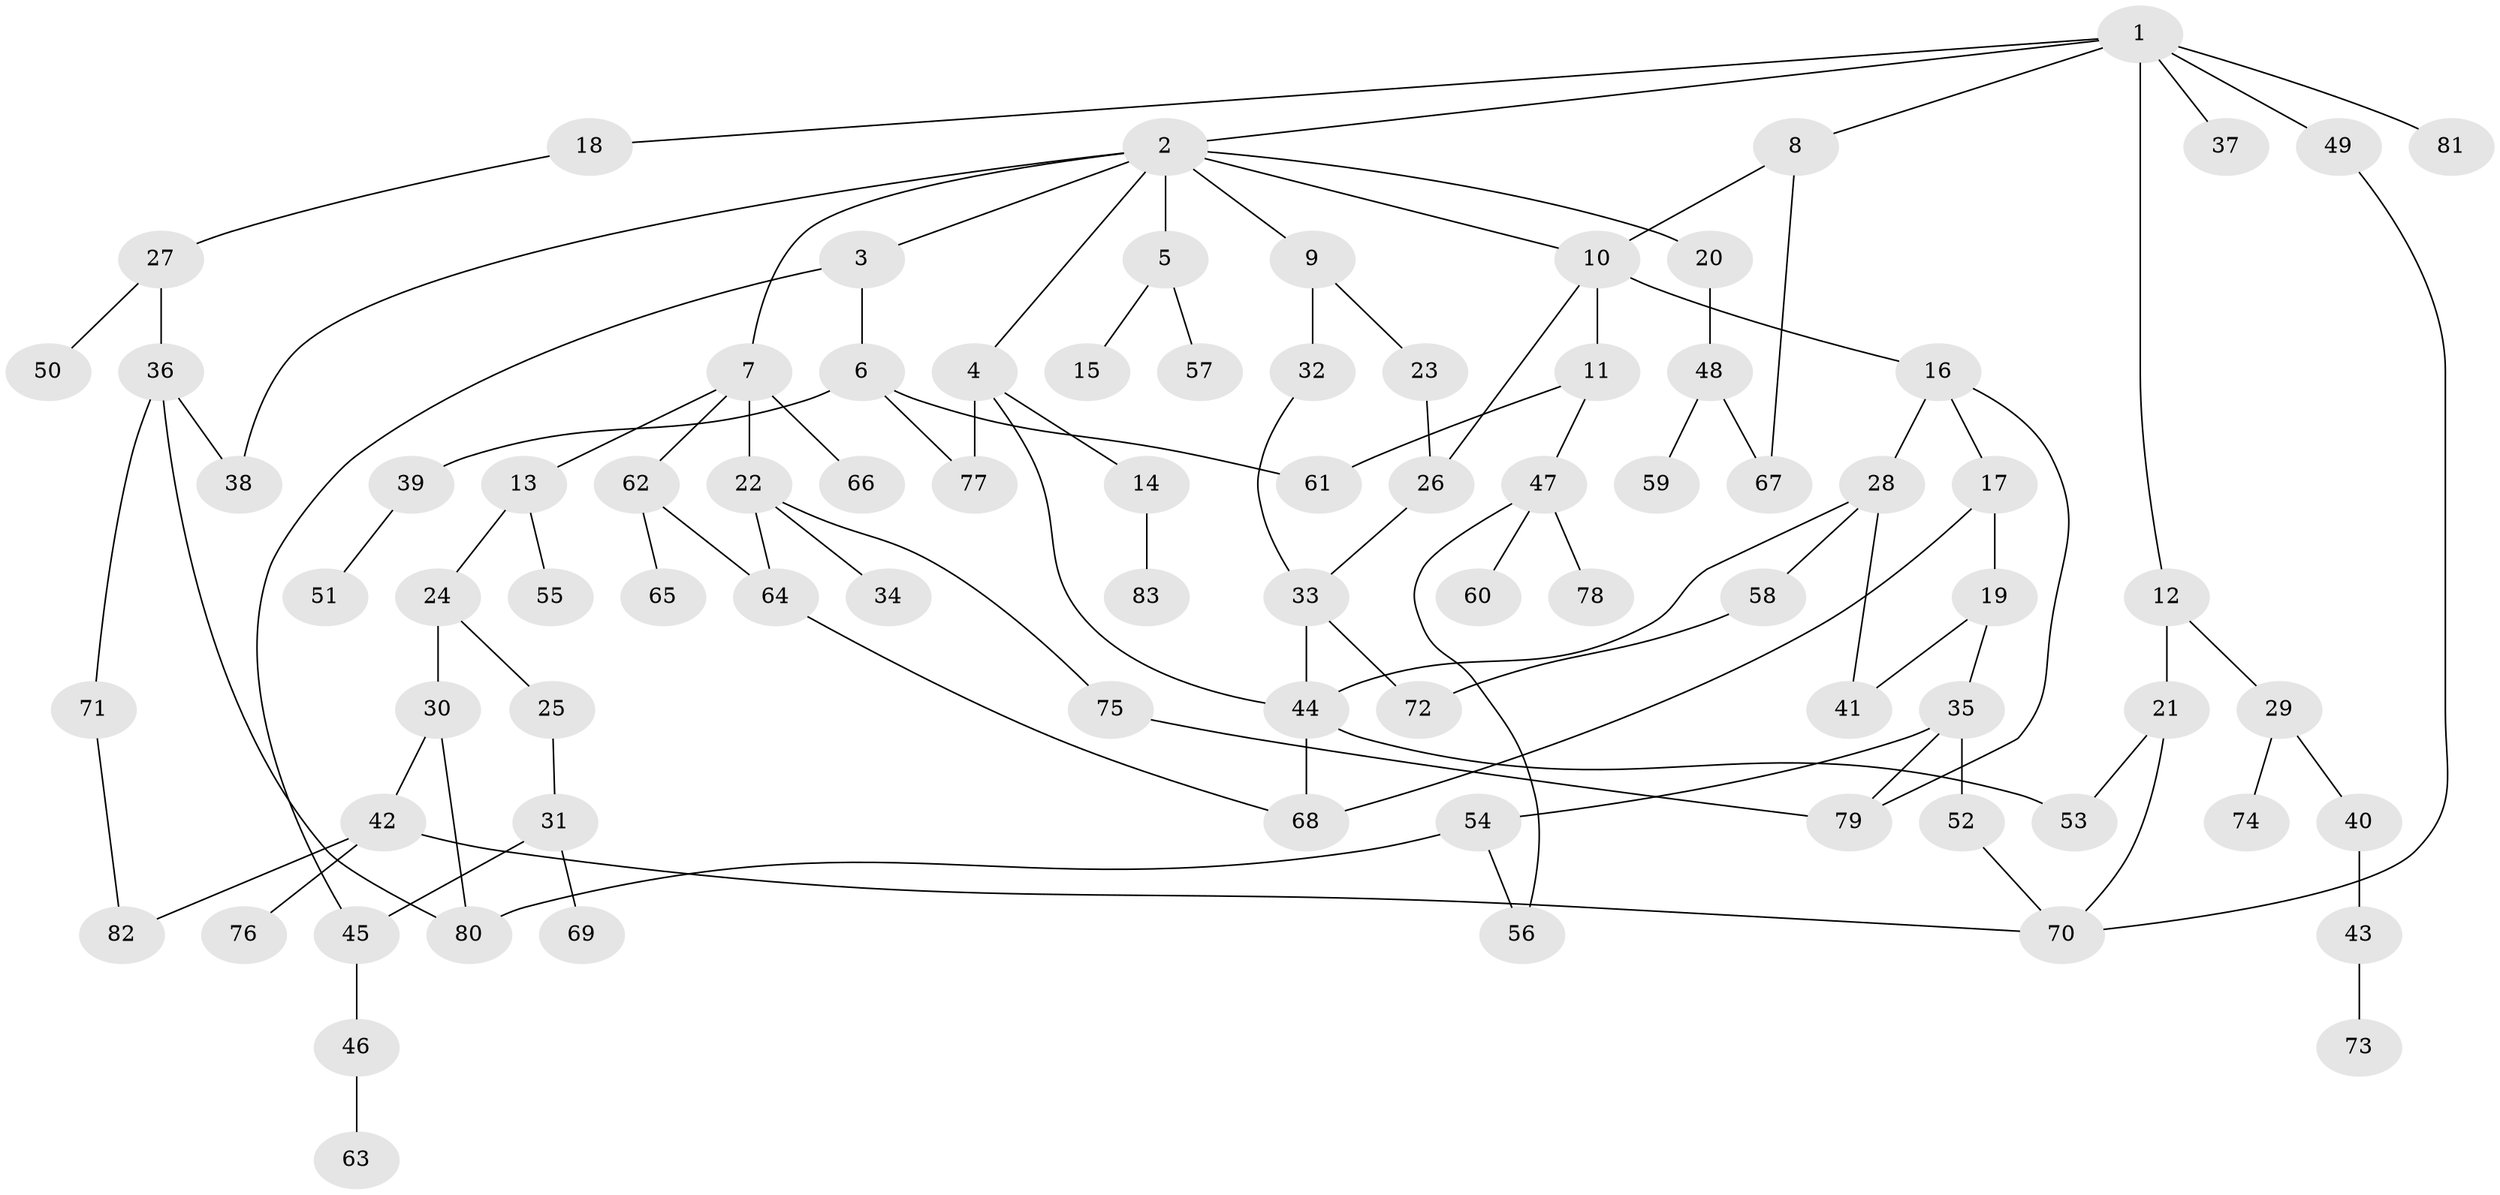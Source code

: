 // coarse degree distribution, {2: 0.32653061224489793, 1: 0.30612244897959184, 4: 0.14285714285714285, 5: 0.08163265306122448, 3: 0.08163265306122448, 9: 0.02040816326530612, 6: 0.02040816326530612, 10: 0.02040816326530612}
// Generated by graph-tools (version 1.1) at 2025/44/03/04/25 21:44:47]
// undirected, 83 vertices, 107 edges
graph export_dot {
graph [start="1"]
  node [color=gray90,style=filled];
  1;
  2;
  3;
  4;
  5;
  6;
  7;
  8;
  9;
  10;
  11;
  12;
  13;
  14;
  15;
  16;
  17;
  18;
  19;
  20;
  21;
  22;
  23;
  24;
  25;
  26;
  27;
  28;
  29;
  30;
  31;
  32;
  33;
  34;
  35;
  36;
  37;
  38;
  39;
  40;
  41;
  42;
  43;
  44;
  45;
  46;
  47;
  48;
  49;
  50;
  51;
  52;
  53;
  54;
  55;
  56;
  57;
  58;
  59;
  60;
  61;
  62;
  63;
  64;
  65;
  66;
  67;
  68;
  69;
  70;
  71;
  72;
  73;
  74;
  75;
  76;
  77;
  78;
  79;
  80;
  81;
  82;
  83;
  1 -- 2;
  1 -- 8;
  1 -- 12;
  1 -- 18;
  1 -- 37;
  1 -- 49;
  1 -- 81;
  2 -- 3;
  2 -- 4;
  2 -- 5;
  2 -- 7;
  2 -- 9;
  2 -- 20;
  2 -- 38;
  2 -- 10;
  3 -- 6;
  3 -- 45;
  4 -- 14;
  4 -- 44;
  4 -- 77;
  5 -- 15;
  5 -- 57;
  6 -- 39;
  6 -- 61;
  6 -- 77;
  7 -- 13;
  7 -- 22;
  7 -- 62;
  7 -- 66;
  8 -- 10;
  8 -- 67;
  9 -- 23;
  9 -- 32;
  10 -- 11;
  10 -- 16;
  10 -- 26;
  11 -- 47;
  11 -- 61;
  12 -- 21;
  12 -- 29;
  13 -- 24;
  13 -- 55;
  14 -- 83;
  16 -- 17;
  16 -- 28;
  16 -- 79;
  17 -- 19;
  17 -- 68;
  18 -- 27;
  19 -- 35;
  19 -- 41;
  20 -- 48;
  21 -- 70;
  21 -- 53;
  22 -- 34;
  22 -- 64;
  22 -- 75;
  23 -- 26;
  24 -- 25;
  24 -- 30;
  25 -- 31;
  26 -- 33;
  27 -- 36;
  27 -- 50;
  28 -- 41;
  28 -- 58;
  28 -- 44;
  29 -- 40;
  29 -- 74;
  30 -- 42;
  30 -- 80;
  31 -- 45;
  31 -- 69;
  32 -- 33;
  33 -- 72;
  33 -- 44;
  35 -- 52;
  35 -- 54;
  35 -- 79;
  36 -- 38;
  36 -- 71;
  36 -- 80;
  39 -- 51;
  40 -- 43;
  42 -- 76;
  42 -- 82;
  42 -- 70;
  43 -- 73;
  44 -- 53;
  44 -- 68;
  45 -- 46;
  46 -- 63;
  47 -- 60;
  47 -- 78;
  47 -- 56;
  48 -- 59;
  48 -- 67;
  49 -- 70;
  52 -- 70;
  54 -- 56;
  54 -- 80;
  58 -- 72;
  62 -- 65;
  62 -- 64;
  64 -- 68;
  71 -- 82;
  75 -- 79;
}
